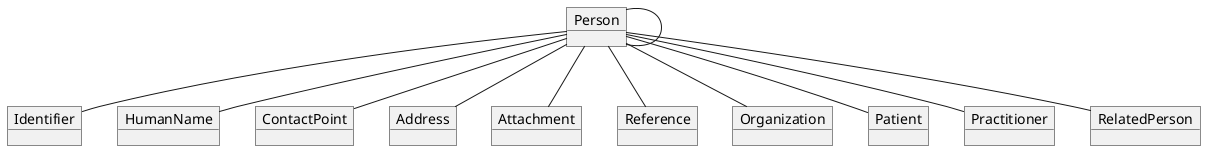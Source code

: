 @startuml
object  Person

object Identifier
object HumanName
object ContactPoint
object Address
object Attachment
object Reference
object Organization
object Patient
object Practitioner
object RelatedPerson

Person -- Identifier
Person -- HumanName
Person -- ContactPoint
Person -- Address
Person -- Attachment
Person -- Reference
Person -- Organization
Person -- Patient
Person -- Practitioner
Person -- RelatedPerson
Person -- Person
@enduml
